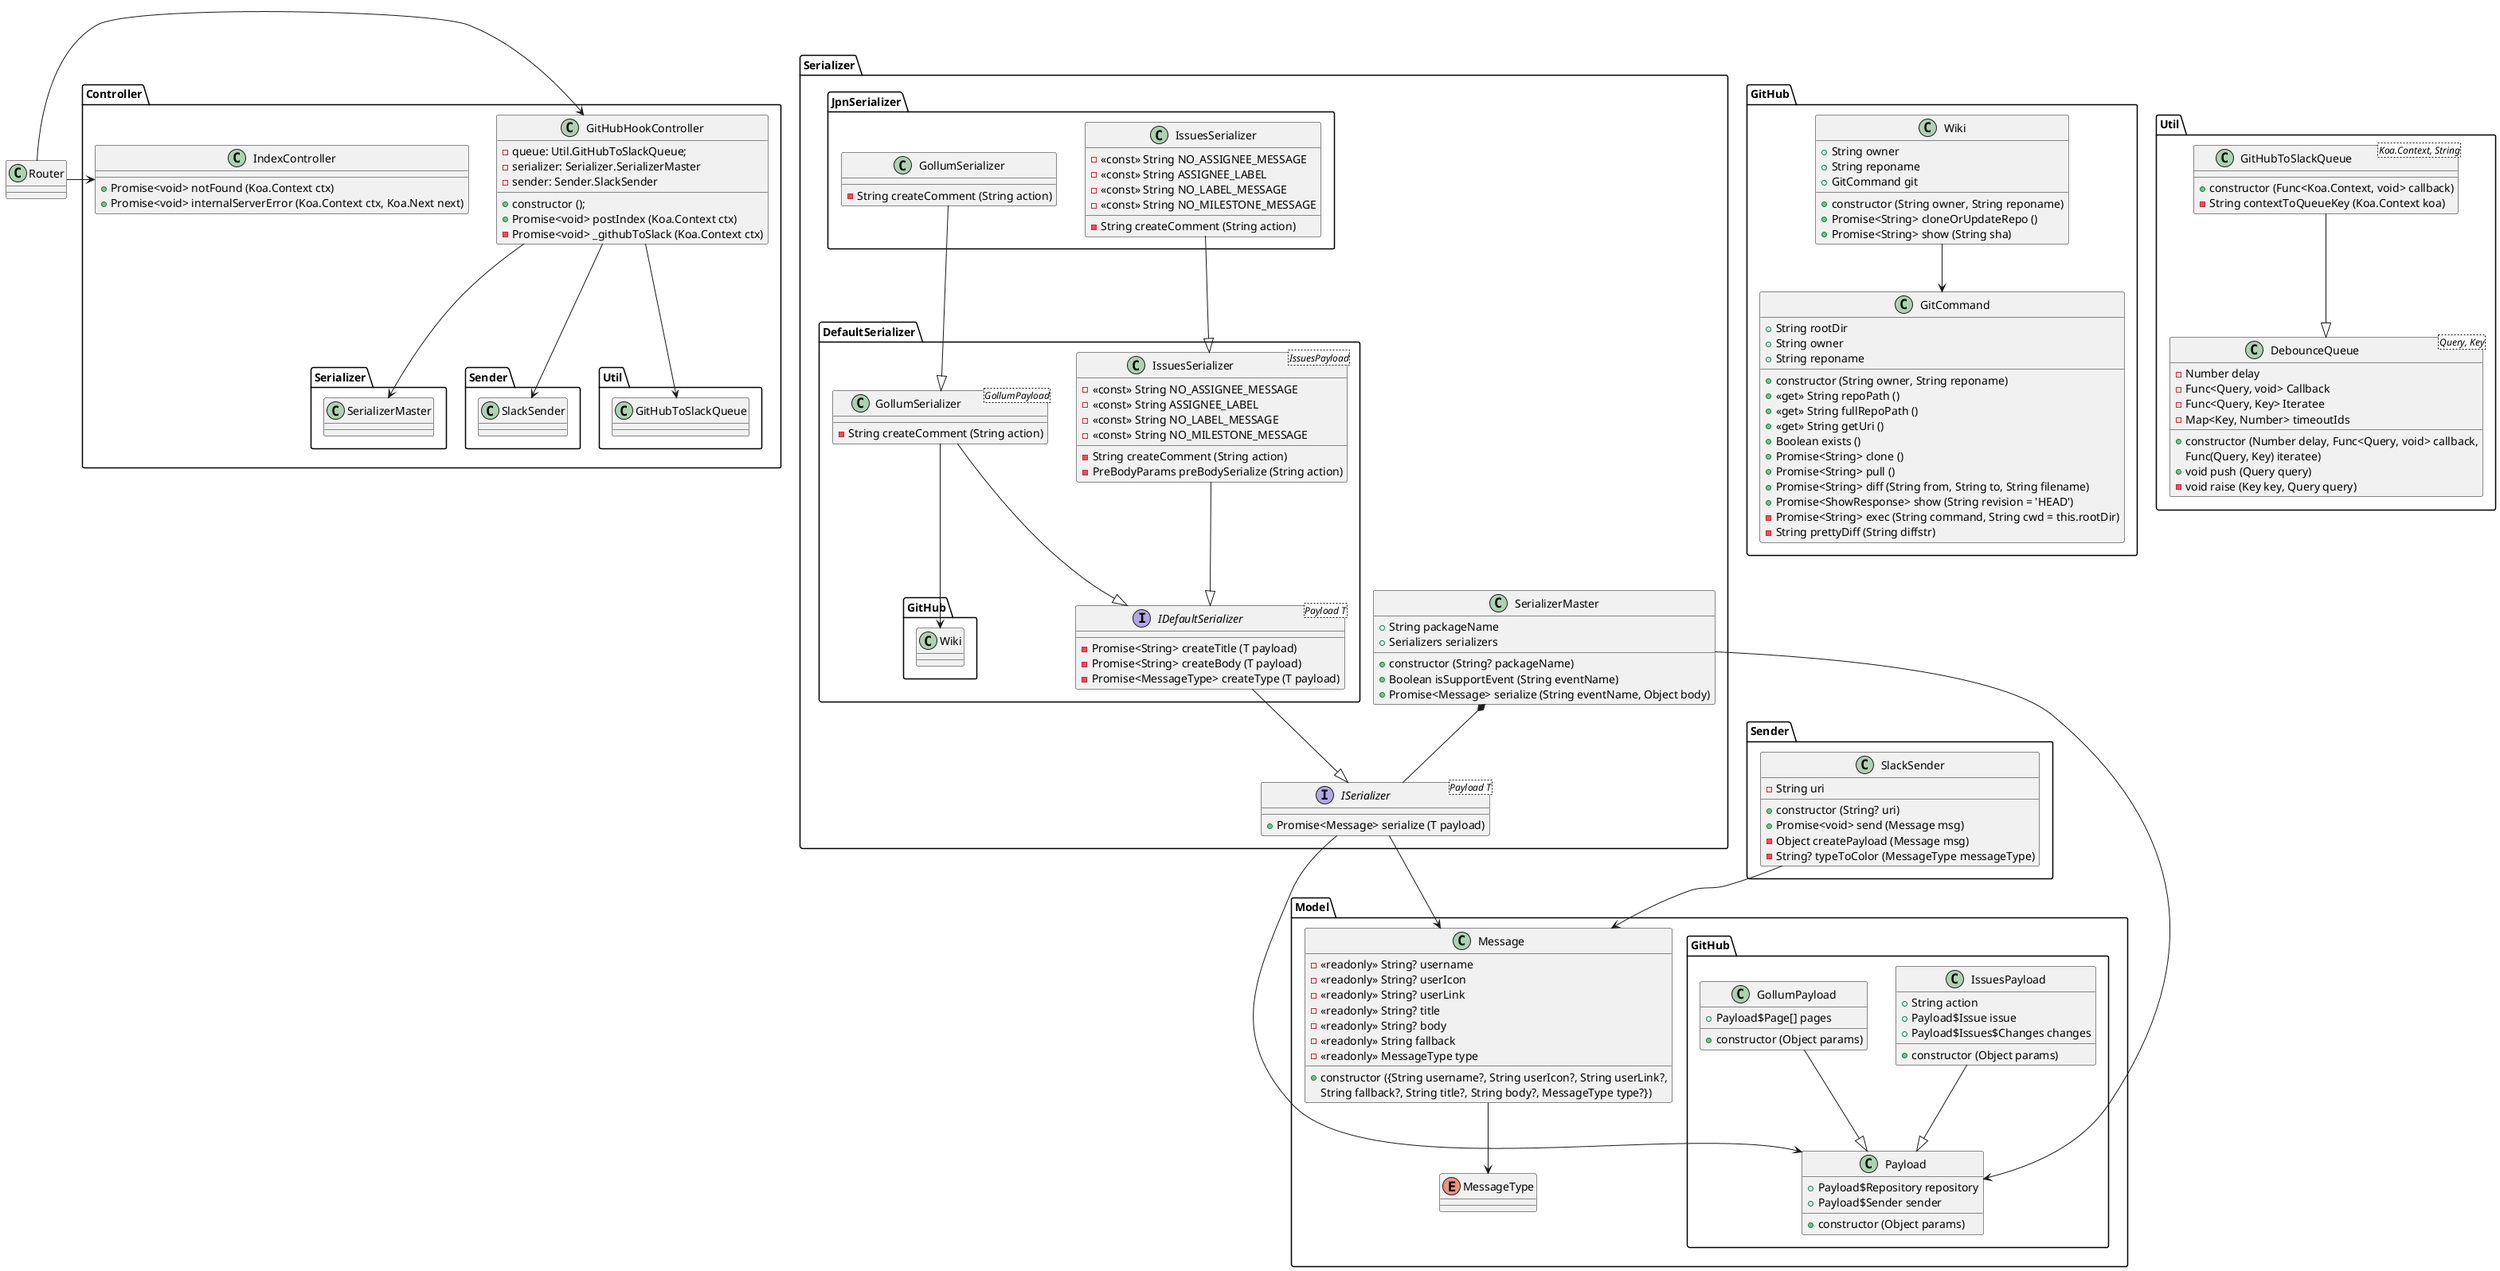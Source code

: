 @startuml
class Router

Router -> Controller.GitHubHookController
Router -> Controller.IndexController

namespace Controller {
    class IndexController {
        + Promise<void> notFound (Koa.Context ctx)
        + Promise<void> internalServerError (Koa.Context ctx, Koa.Next next)
    }

    class GitHubHookController {
        - queue: Util.GitHubToSlackQueue;
        - serializer: Serializer.SerializerMaster
        - sender: Sender.SlackSender

        + constructor ();
        + Promise<void> postIndex (Koa.Context ctx)
        - Promise<void> _githubToSlack (Koa.Context ctx)
    }

    GitHubHookController --> Serializer.SerializerMaster
    GitHubHookController --> Sender.SlackSender
    GitHubHookController --> Util.GitHubToSlackQueue
}

namespace Model {
    class Message {
        - <<readonly>> String? username
        - <<readonly>> String? userIcon
        - <<readonly>> String? userLink
        - <<readonly>> String? title
        - <<readonly>> String? body
        - <<readonly>> String fallback
        - <<readonly>> MessageType type

        + constructor ({String username?, String userIcon?, String userLink?,
                                String fallback?, String title?, String body?, MessageType type?})
    }

    enum MessageType

    Message --> Model.MessageType

    namespace GitHub {
        class Payload {
            + Payload$Repository repository
            + Payload$Sender sender

            + constructor (Object params)
        }

        class IssuesPayload {
            + String action
            + Payload$Issue issue
            + Payload$Issues$Changes changes

            + constructor (Object params)
        }

        class GollumPayload {
            + Payload$Page[] pages

            + constructor (Object params)
        }

        IssuesPayload --|> Model.GitHub.Payload
        GollumPayload --|> Model.GitHub.Payload
    }
}

namespace Serializer {
    class SerializerMaster {
        + String packageName
        + Serializers serializers

        + constructor (String? packageName)
        + Boolean isSupportEvent (String eventName)
        + Promise<Message> serialize (String eventName, Object body)
    }

    SerializerMaster --> Model.GitHub.Payload
    SerializerMaster *-- ISerializer

    interface ISerializer<Payload T> {
        + Promise<Message> serialize (T payload)
    }

    ISerializer --> Model.Message
    ISerializer --> Model.GitHub.Payload

    namespace DefaultSerializer {
        interface IDefaultSerializer<Payload T> {
            - Promise<String> createTitle (T payload)
            - Promise<String> createBody (T payload)
            - Promise<MessageType> createType (T payload)
        }

        IDefaultSerializer --|> Serializer.ISerializer

        class IssuesSerializer<IssuesPayload> {
            - <<const>> String NO_ASSIGNEE_MESSAGE
            - <<const>> String ASSIGNEE_LABEL
            - <<const>> String NO_LABEL_MESSAGE
            - <<const>> String NO_MILESTONE_MESSAGE
            - String createComment (String action)
            - PreBodyParams preBodySerialize (String action)
        }

        IssuesSerializer --|> Serializer.DefaultSerializer.IDefaultSerializer

        class GollumSerializer<GollumPayload> {
            - String createComment (String action)
        }

        GollumSerializer --|> Serializer.DefaultSerializer.IDefaultSerializer
        GollumSerializer --> GitHub.Wiki
    }

    namespace JpnSerializer {
        class IssuesSerializer {
            - <<const>> String NO_ASSIGNEE_MESSAGE
            - <<const>> String ASSIGNEE_LABEL
            - <<const>> String NO_LABEL_MESSAGE
            - <<const>> String NO_MILESTONE_MESSAGE

            - String createComment (String action)
        }

        class GollumSerializer {
            - String createComment (String action)
        }

        IssuesSerializer --|> Serializer.DefaultSerializer.IssuesSerializer
        GollumSerializer --|> Serializer.DefaultSerializer.GollumSerializer
    }
}

namespace Sender {
    class SlackSender {
        - String uri

        + constructor (String? uri)
        + Promise<void> send (Message msg)
        - Object createPayload (Message msg)
        - String? typeToColor (MessageType messageType)
    }

    SlackSender --> Model.Message
}

namespace GitHub {
    class GitCommand {
        + String rootDir
        + String owner
        + String reponame

        + constructor (String owner, String reponame)
        + <<get>> String repoPath ()
        + <<get>> String fullRepoPath ()
        + <<get>> String getUri ()
        + Boolean exists ()
        + Promise<String> clone ()
        + Promise<String> pull ()
        + Promise<String> diff (String from, String to, String filename)
        + Promise<ShowResponse> show (String revision = 'HEAD')
        - Promise<String> exec (String command, String cwd = this.rootDir)
        - String prettyDiff (String diffstr)
    }

    class Wiki {
        + String owner
        + String reponame
        + GitCommand git

        + constructor (String owner, String reponame)
        + Promise<String> cloneOrUpdateRepo ()
        + Promise<String> show (String sha)
    }

    Wiki --> GitHub.GitCommand
}

namespace Util {
    class DebounceQueue<Query, Key> {
        - Number delay
        - Func<Query, void> Callback
        - Func<Query, Key> Iteratee
        - Map<Key, Number> timeoutIds

        + constructor (Number delay, Func<Query, void> callback,
                     Func(Query, Key) iteratee)
        + void push (Query query)
        - void raise (Key key, Query query)
    }

    class GitHubToSlackQueue<Koa.Context, String> {
        + constructor (Func<Koa.Context, void> callback)
        - String contextToQueueKey (Koa.Context koa)
    }

    GitHubToSlackQueue --|> Util.DebounceQueue
}
@enduml
